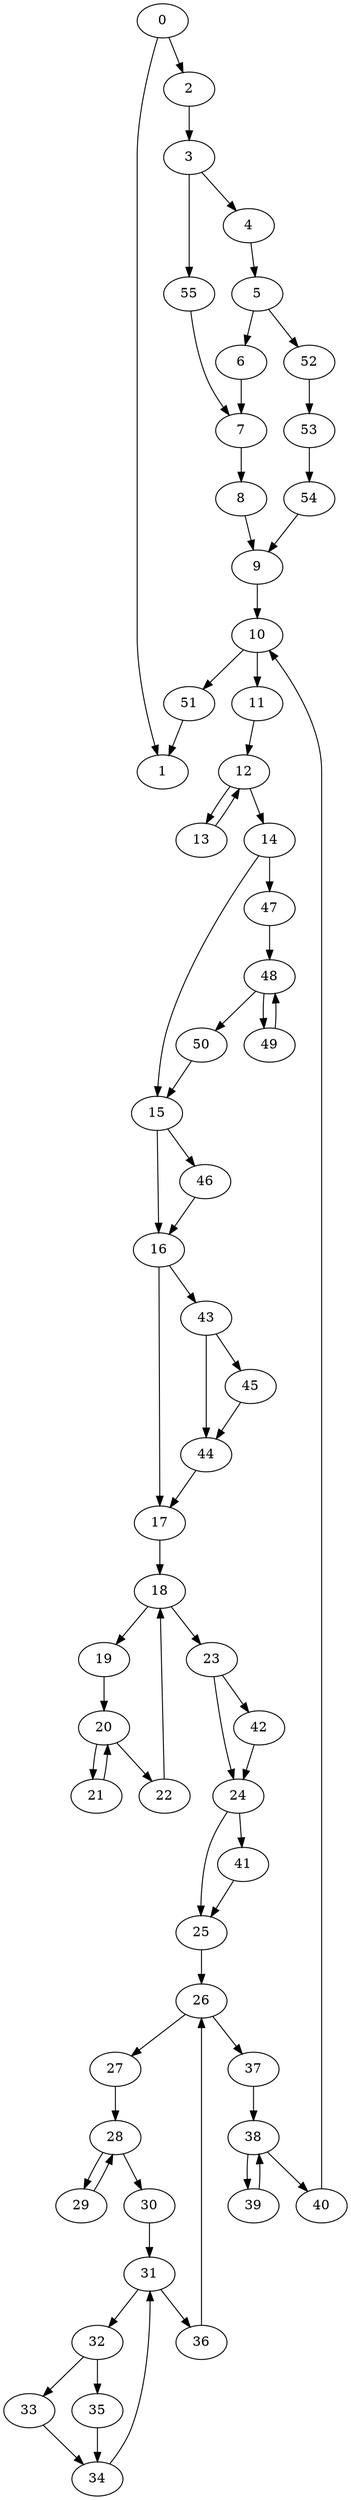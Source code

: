 digraph cfg {
0 -> { 1 2 }
1 -> { }
2 -> { 3 }
3 -> { 4 55 }
4 -> { 5 }
5 -> { 6 52 }
6 -> { 7 }
7 -> { 8 }
8 -> { 9 }
9 -> { 10 }
10 -> { 11 51 }
11 -> { 12 }
12 -> { 13 14 }
13 -> { 12 }
14 -> { 15 47 }
15 -> { 16 46 }
16 -> { 17 43 }
17 -> { 18 }
18 -> { 19 23 }
19 -> { 20 }
20 -> { 21 22 }
21 -> { 20 }
22 -> { 18 }
23 -> { 24 42 }
24 -> { 25 41 }
25 -> { 26 }
26 -> { 27 37 }
27 -> { 28 }
28 -> { 29 30 }
29 -> { 28 }
30 -> { 31 }
31 -> { 32 36 }
32 -> { 33 35 }
33 -> { 34 }
34 -> { 31 }
35 -> { 34 }
36 -> { 26 }
37 -> { 38 }
38 -> { 39 40 }
39 -> { 38 }
40 -> { 10 }
41 -> { 25 }
42 -> { 24 }
43 -> { 44 45 }
44 -> { 17 }
45 -> { 44 }
46 -> { 16 }
47 -> { 48 }
48 -> { 49 50 }
49 -> { 48 }
50 -> { 15 }
51 -> { 1 }
52 -> { 53 }
53 -> { 54 }
54 -> { 9 }
55 -> { 7 }
}
